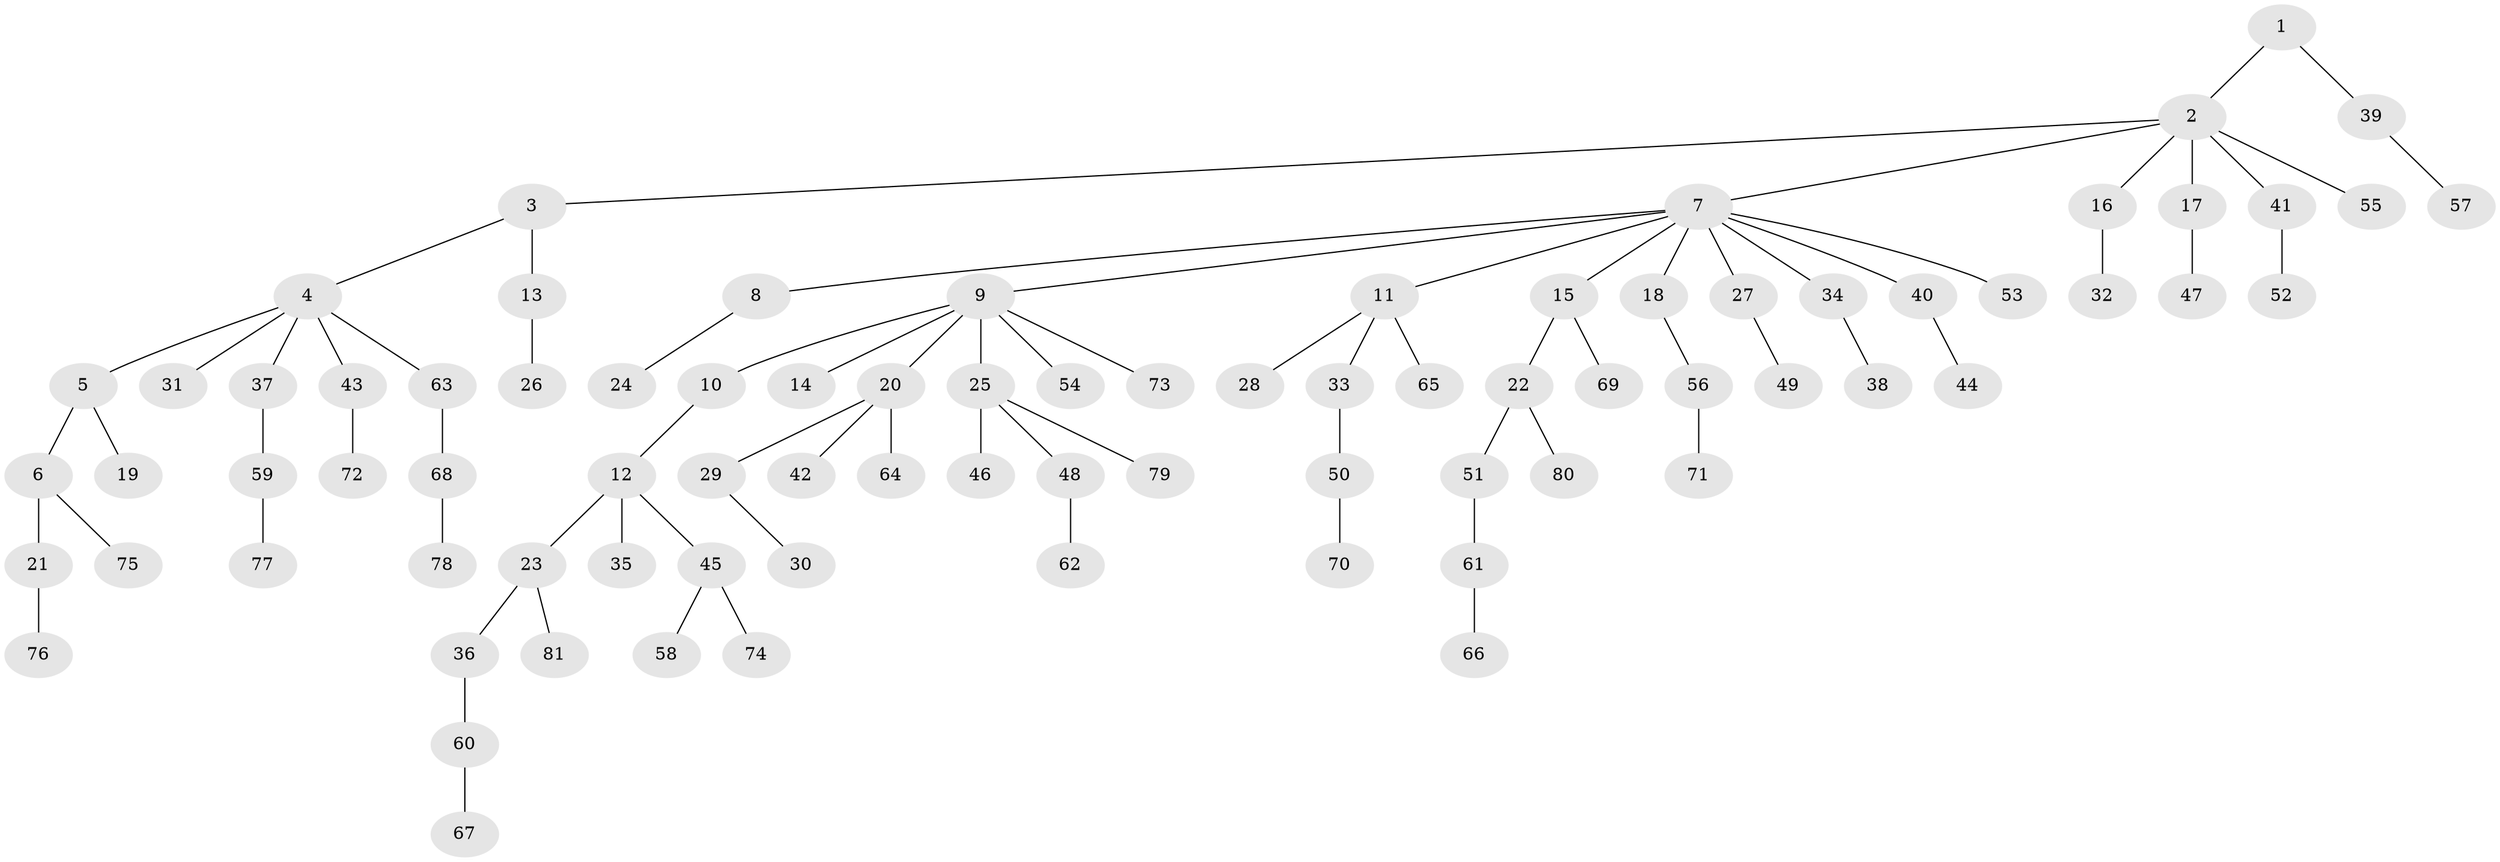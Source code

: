 // coarse degree distribution, {2: 0.35714285714285715, 4: 0.017857142857142856, 10: 0.017857142857142856, 1: 0.5714285714285714, 3: 0.017857142857142856, 21: 0.017857142857142856}
// Generated by graph-tools (version 1.1) at 2025/56/03/04/25 21:56:33]
// undirected, 81 vertices, 80 edges
graph export_dot {
graph [start="1"]
  node [color=gray90,style=filled];
  1;
  2;
  3;
  4;
  5;
  6;
  7;
  8;
  9;
  10;
  11;
  12;
  13;
  14;
  15;
  16;
  17;
  18;
  19;
  20;
  21;
  22;
  23;
  24;
  25;
  26;
  27;
  28;
  29;
  30;
  31;
  32;
  33;
  34;
  35;
  36;
  37;
  38;
  39;
  40;
  41;
  42;
  43;
  44;
  45;
  46;
  47;
  48;
  49;
  50;
  51;
  52;
  53;
  54;
  55;
  56;
  57;
  58;
  59;
  60;
  61;
  62;
  63;
  64;
  65;
  66;
  67;
  68;
  69;
  70;
  71;
  72;
  73;
  74;
  75;
  76;
  77;
  78;
  79;
  80;
  81;
  1 -- 2;
  1 -- 39;
  2 -- 3;
  2 -- 7;
  2 -- 16;
  2 -- 17;
  2 -- 41;
  2 -- 55;
  3 -- 4;
  3 -- 13;
  4 -- 5;
  4 -- 31;
  4 -- 37;
  4 -- 43;
  4 -- 63;
  5 -- 6;
  5 -- 19;
  6 -- 21;
  6 -- 75;
  7 -- 8;
  7 -- 9;
  7 -- 11;
  7 -- 15;
  7 -- 18;
  7 -- 27;
  7 -- 34;
  7 -- 40;
  7 -- 53;
  8 -- 24;
  9 -- 10;
  9 -- 14;
  9 -- 20;
  9 -- 25;
  9 -- 54;
  9 -- 73;
  10 -- 12;
  11 -- 28;
  11 -- 33;
  11 -- 65;
  12 -- 23;
  12 -- 35;
  12 -- 45;
  13 -- 26;
  15 -- 22;
  15 -- 69;
  16 -- 32;
  17 -- 47;
  18 -- 56;
  20 -- 29;
  20 -- 42;
  20 -- 64;
  21 -- 76;
  22 -- 51;
  22 -- 80;
  23 -- 36;
  23 -- 81;
  25 -- 46;
  25 -- 48;
  25 -- 79;
  27 -- 49;
  29 -- 30;
  33 -- 50;
  34 -- 38;
  36 -- 60;
  37 -- 59;
  39 -- 57;
  40 -- 44;
  41 -- 52;
  43 -- 72;
  45 -- 58;
  45 -- 74;
  48 -- 62;
  50 -- 70;
  51 -- 61;
  56 -- 71;
  59 -- 77;
  60 -- 67;
  61 -- 66;
  63 -- 68;
  68 -- 78;
}
